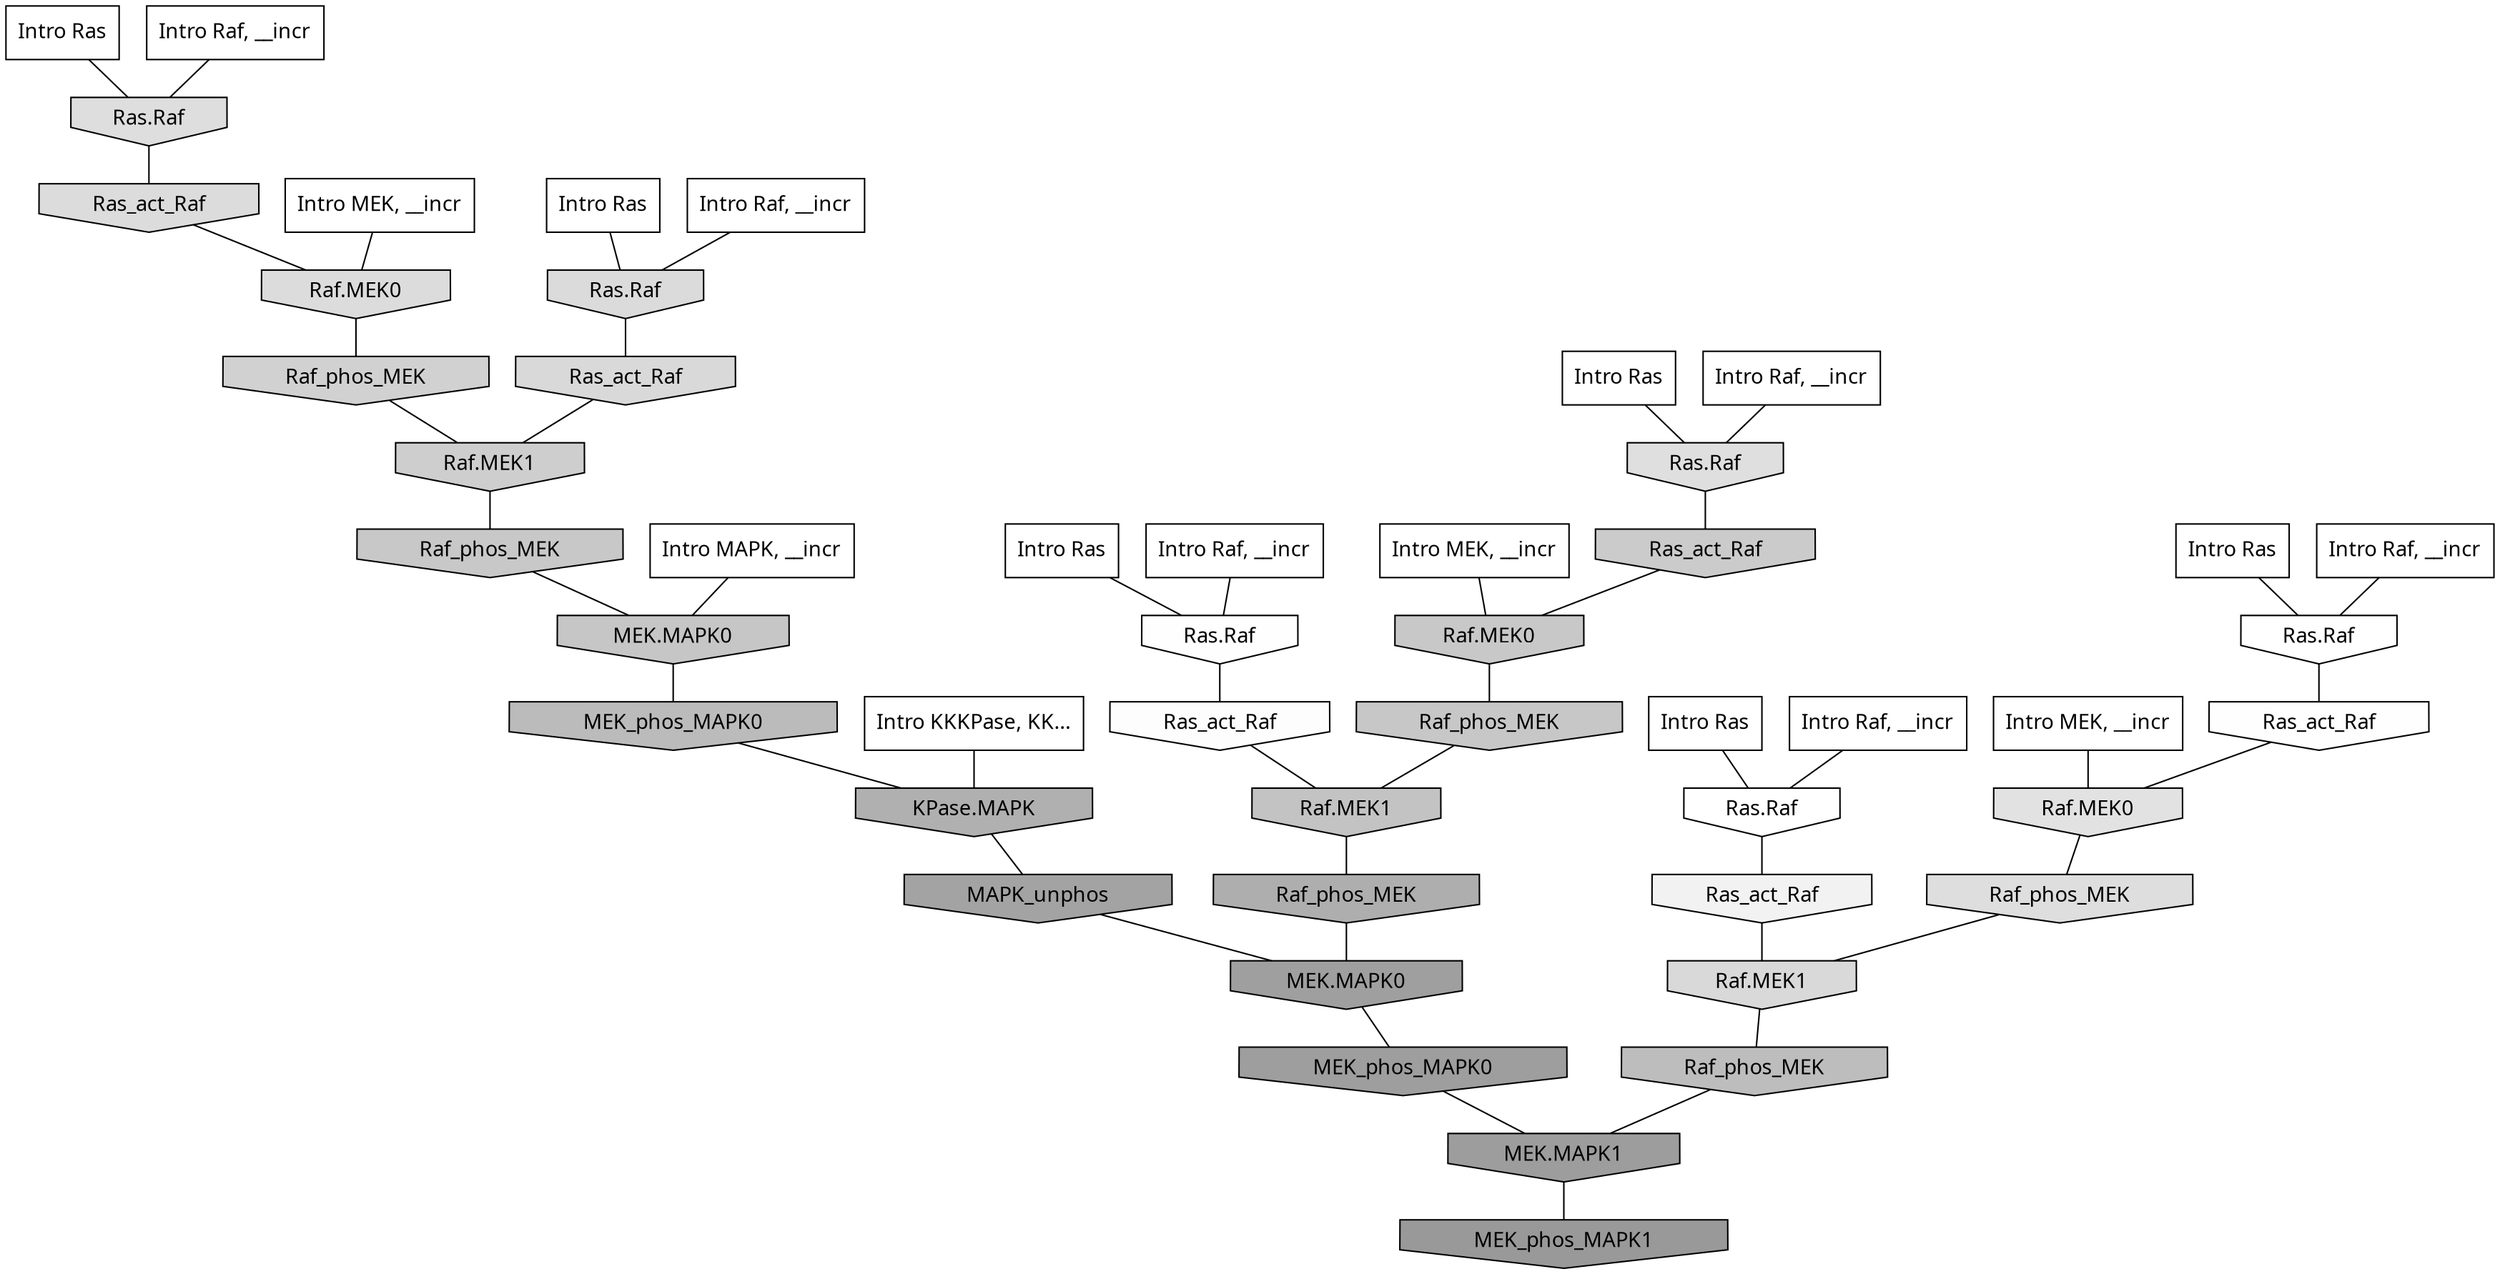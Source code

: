 digraph G{
  rankdir="TB";
  ranksep=0.30;
  node [fontname="CMU Serif"];
  edge [fontname="CMU Serif"];
  
  3 [label="Intro Ras", shape=rectangle, style=filled, fillcolor="0.000 0.000 1.000"]
  
  27 [label="Intro Ras", shape=rectangle, style=filled, fillcolor="0.000 0.000 1.000"]
  
  45 [label="Intro Ras", shape=rectangle, style=filled, fillcolor="0.000 0.000 1.000"]
  
  58 [label="Intro Ras", shape=rectangle, style=filled, fillcolor="0.000 0.000 1.000"]
  
  71 [label="Intro Ras", shape=rectangle, style=filled, fillcolor="0.000 0.000 1.000"]
  
  98 [label="Intro Ras", shape=rectangle, style=filled, fillcolor="0.000 0.000 1.000"]
  
  252 [label="Intro Raf, __incr", shape=rectangle, style=filled, fillcolor="0.000 0.000 1.000"]
  
  600 [label="Intro Raf, __incr", shape=rectangle, style=filled, fillcolor="0.000 0.000 1.000"]
  
  609 [label="Intro Raf, __incr", shape=rectangle, style=filled, fillcolor="0.000 0.000 1.000"]
  
  750 [label="Intro Raf, __incr", shape=rectangle, style=filled, fillcolor="0.000 0.000 1.000"]
  
  862 [label="Intro Raf, __incr", shape=rectangle, style=filled, fillcolor="0.000 0.000 1.000"]
  
  942 [label="Intro Raf, __incr", shape=rectangle, style=filled, fillcolor="0.000 0.000 1.000"]
  
  1290 [label="Intro MEK, __incr", shape=rectangle, style=filled, fillcolor="0.000 0.000 1.000"]
  
  1558 [label="Intro MEK, __incr", shape=rectangle, style=filled, fillcolor="0.000 0.000 1.000"]
  
  1714 [label="Intro MEK, __incr", shape=rectangle, style=filled, fillcolor="0.000 0.000 1.000"]
  
  2368 [label="Intro MAPK, __incr", shape=rectangle, style=filled, fillcolor="0.000 0.000 1.000"]
  
  3155 [label="Intro KKKPase, KK...", shape=rectangle, style=filled, fillcolor="0.000 0.000 1.000"]
  
  3241 [label="Ras.Raf", shape=invhouse, style=filled, fillcolor="0.000 0.000 1.000"]
  
  3293 [label="Ras.Raf", shape=invhouse, style=filled, fillcolor="0.000 0.000 1.000"]
  
  3344 [label="Ras_act_Raf", shape=invhouse, style=filled, fillcolor="0.000 0.000 0.995"]
  
  3353 [label="Ras.Raf", shape=invhouse, style=filled, fillcolor="0.000 0.000 0.993"]
  
  3356 [label="Ras_act_Raf", shape=invhouse, style=filled, fillcolor="0.000 0.000 0.992"]
  
  3693 [label="Ras_act_Raf", shape=invhouse, style=filled, fillcolor="0.000 0.000 0.948"]
  
  4672 [label="Raf.MEK0", shape=invhouse, style=filled, fillcolor="0.000 0.000 0.884"]
  
  4838 [label="Ras.Raf", shape=invhouse, style=filled, fillcolor="0.000 0.000 0.875"]
  
  4907 [label="Ras.Raf", shape=invhouse, style=filled, fillcolor="0.000 0.000 0.870"]
  
  4917 [label="Raf_phos_MEK", shape=invhouse, style=filled, fillcolor="0.000 0.000 0.869"]
  
  5018 [label="Ras_act_Raf", shape=invhouse, style=filled, fillcolor="0.000 0.000 0.863"]
  
  5021 [label="Raf.MEK0", shape=invhouse, style=filled, fillcolor="0.000 0.000 0.863"]
  
  5111 [label="Ras.Raf", shape=invhouse, style=filled, fillcolor="0.000 0.000 0.857"]
  
  5274 [label="Raf.MEK1", shape=invhouse, style=filled, fillcolor="0.000 0.000 0.849"]
  
  5278 [label="Ras_act_Raf", shape=invhouse, style=filled, fillcolor="0.000 0.000 0.848"]
  
  5810 [label="Raf_phos_MEK", shape=invhouse, style=filled, fillcolor="0.000 0.000 0.820"]
  
  6037 [label="Raf.MEK1", shape=invhouse, style=filled, fillcolor="0.000 0.000 0.808"]
  
  6316 [label="Ras_act_Raf", shape=invhouse, style=filled, fillcolor="0.000 0.000 0.795"]
  
  6592 [label="Raf_phos_MEK", shape=invhouse, style=filled, fillcolor="0.000 0.000 0.784"]
  
  6651 [label="Raf.MEK0", shape=invhouse, style=filled, fillcolor="0.000 0.000 0.782"]
  
  6672 [label="Raf_phos_MEK", shape=invhouse, style=filled, fillcolor="0.000 0.000 0.781"]
  
  6777 [label="MEK.MAPK0", shape=invhouse, style=filled, fillcolor="0.000 0.000 0.777"]
  
  7208 [label="Raf.MEK1", shape=invhouse, style=filled, fillcolor="0.000 0.000 0.763"]
  
  7907 [label="Raf_phos_MEK", shape=invhouse, style=filled, fillcolor="0.000 0.000 0.742"]
  
  8172 [label="MEK_phos_MAPK0", shape=invhouse, style=filled, fillcolor="0.000 0.000 0.734"]
  
  9989 [label="KPase.MAPK", shape=invhouse, style=filled, fillcolor="0.000 0.000 0.689"]
  
  10234 [label="Raf_phos_MEK", shape=invhouse, style=filled, fillcolor="0.000 0.000 0.682"]
  
  12857 [label="MAPK_unphos", shape=invhouse, style=filled, fillcolor="0.000 0.000 0.637"]
  
  13772 [label="MEK.MAPK0", shape=invhouse, style=filled, fillcolor="0.000 0.000 0.622"]
  
  14103 [label="MEK_phos_MAPK0", shape=invhouse, style=filled, fillcolor="0.000 0.000 0.618"]
  
  14183 [label="MEK.MAPK1", shape=invhouse, style=filled, fillcolor="0.000 0.000 0.617"]
  
  15379 [label="MEK_phos_MAPK1", shape=invhouse, style=filled, fillcolor="0.000 0.000 0.600"]
  
  
  14183 -> 15379 [dir=none, color="0.000 0.000 0.000"] 
  14103 -> 14183 [dir=none, color="0.000 0.000 0.000"] 
  13772 -> 14103 [dir=none, color="0.000 0.000 0.000"] 
  12857 -> 13772 [dir=none, color="0.000 0.000 0.000"] 
  10234 -> 13772 [dir=none, color="0.000 0.000 0.000"] 
  9989 -> 12857 [dir=none, color="0.000 0.000 0.000"] 
  8172 -> 9989 [dir=none, color="0.000 0.000 0.000"] 
  7907 -> 14183 [dir=none, color="0.000 0.000 0.000"] 
  7208 -> 10234 [dir=none, color="0.000 0.000 0.000"] 
  6777 -> 8172 [dir=none, color="0.000 0.000 0.000"] 
  6672 -> 7208 [dir=none, color="0.000 0.000 0.000"] 
  6651 -> 6672 [dir=none, color="0.000 0.000 0.000"] 
  6592 -> 6777 [dir=none, color="0.000 0.000 0.000"] 
  6316 -> 6651 [dir=none, color="0.000 0.000 0.000"] 
  6037 -> 6592 [dir=none, color="0.000 0.000 0.000"] 
  5810 -> 6037 [dir=none, color="0.000 0.000 0.000"] 
  5278 -> 6037 [dir=none, color="0.000 0.000 0.000"] 
  5274 -> 7907 [dir=none, color="0.000 0.000 0.000"] 
  5111 -> 5278 [dir=none, color="0.000 0.000 0.000"] 
  5021 -> 5810 [dir=none, color="0.000 0.000 0.000"] 
  5018 -> 5021 [dir=none, color="0.000 0.000 0.000"] 
  4917 -> 5274 [dir=none, color="0.000 0.000 0.000"] 
  4907 -> 5018 [dir=none, color="0.000 0.000 0.000"] 
  4838 -> 6316 [dir=none, color="0.000 0.000 0.000"] 
  4672 -> 4917 [dir=none, color="0.000 0.000 0.000"] 
  3693 -> 5274 [dir=none, color="0.000 0.000 0.000"] 
  3356 -> 7208 [dir=none, color="0.000 0.000 0.000"] 
  3353 -> 3356 [dir=none, color="0.000 0.000 0.000"] 
  3344 -> 4672 [dir=none, color="0.000 0.000 0.000"] 
  3293 -> 3344 [dir=none, color="0.000 0.000 0.000"] 
  3241 -> 3693 [dir=none, color="0.000 0.000 0.000"] 
  3155 -> 9989 [dir=none, color="0.000 0.000 0.000"] 
  2368 -> 6777 [dir=none, color="0.000 0.000 0.000"] 
  1714 -> 6651 [dir=none, color="0.000 0.000 0.000"] 
  1558 -> 4672 [dir=none, color="0.000 0.000 0.000"] 
  1290 -> 5021 [dir=none, color="0.000 0.000 0.000"] 
  942 -> 3353 [dir=none, color="0.000 0.000 0.000"] 
  862 -> 3241 [dir=none, color="0.000 0.000 0.000"] 
  750 -> 5111 [dir=none, color="0.000 0.000 0.000"] 
  609 -> 3293 [dir=none, color="0.000 0.000 0.000"] 
  600 -> 4907 [dir=none, color="0.000 0.000 0.000"] 
  252 -> 4838 [dir=none, color="0.000 0.000 0.000"] 
  98 -> 3293 [dir=none, color="0.000 0.000 0.000"] 
  71 -> 4838 [dir=none, color="0.000 0.000 0.000"] 
  58 -> 3353 [dir=none, color="0.000 0.000 0.000"] 
  45 -> 3241 [dir=none, color="0.000 0.000 0.000"] 
  27 -> 5111 [dir=none, color="0.000 0.000 0.000"] 
  3 -> 4907 [dir=none, color="0.000 0.000 0.000"] 
  
  }
